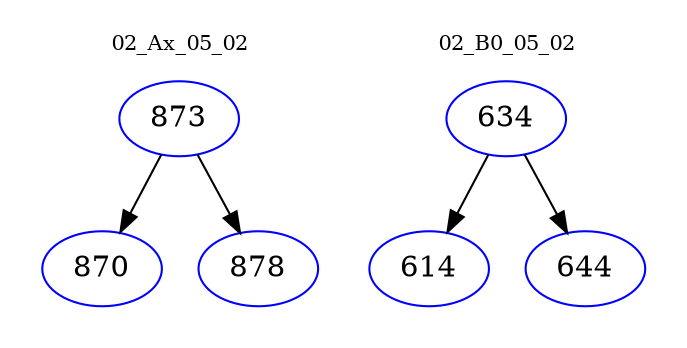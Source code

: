 digraph{
subgraph cluster_0 {
color = white
label = "02_Ax_05_02";
fontsize=10;
T0_873 [label="873", color="blue"]
T0_873 -> T0_870 [color="black"]
T0_870 [label="870", color="blue"]
T0_873 -> T0_878 [color="black"]
T0_878 [label="878", color="blue"]
}
subgraph cluster_1 {
color = white
label = "02_B0_05_02";
fontsize=10;
T1_634 [label="634", color="blue"]
T1_634 -> T1_614 [color="black"]
T1_614 [label="614", color="blue"]
T1_634 -> T1_644 [color="black"]
T1_644 [label="644", color="blue"]
}
}
